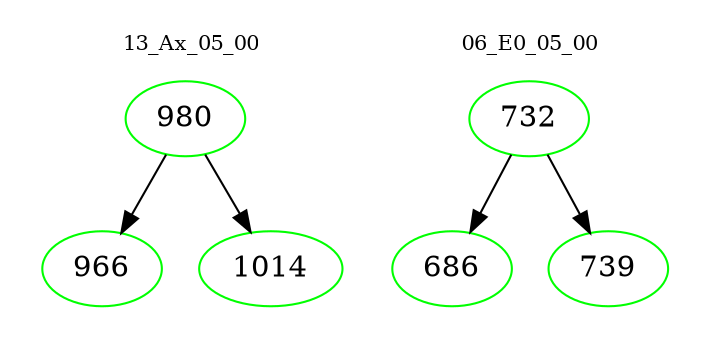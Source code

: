 digraph{
subgraph cluster_0 {
color = white
label = "13_Ax_05_00";
fontsize=10;
T0_980 [label="980", color="green"]
T0_980 -> T0_966 [color="black"]
T0_966 [label="966", color="green"]
T0_980 -> T0_1014 [color="black"]
T0_1014 [label="1014", color="green"]
}
subgraph cluster_1 {
color = white
label = "06_E0_05_00";
fontsize=10;
T1_732 [label="732", color="green"]
T1_732 -> T1_686 [color="black"]
T1_686 [label="686", color="green"]
T1_732 -> T1_739 [color="black"]
T1_739 [label="739", color="green"]
}
}

